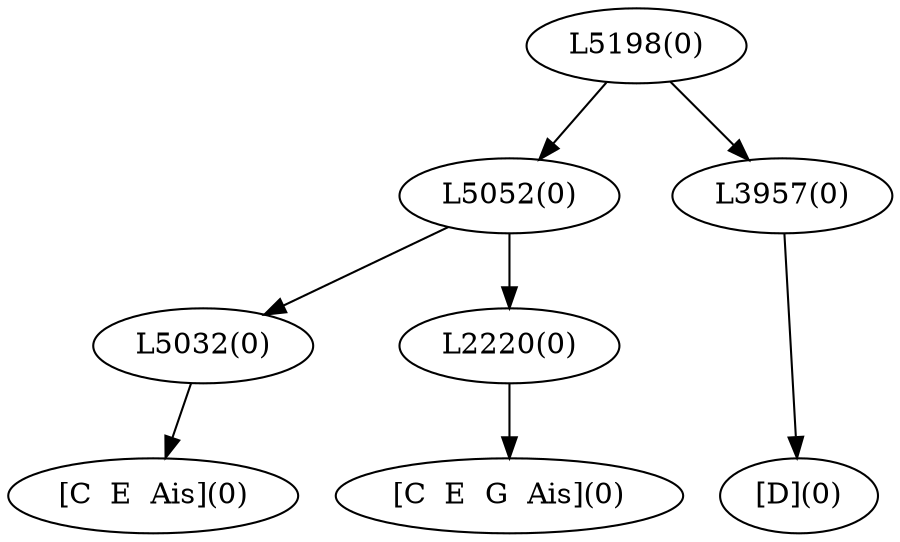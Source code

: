 digraph sample{
"L5032(0)"->"[C  E  Ais](0)"
"L2220(0)"->"[C  E  G  Ais](0)"
"L5052(0)"->"L5032(0)"
"L5052(0)"->"L2220(0)"
"L3957(0)"->"[D](0)"
"L5198(0)"->"L5052(0)"
"L5198(0)"->"L3957(0)"
{rank = min; "L5198(0)"}
{rank = same; "L5052(0)"; "L3957(0)";}
{rank = same; "L5032(0)"; "L2220(0)";}
{rank = max; "[C  E  Ais](0)"; "[C  E  G  Ais](0)"; "[D](0)";}
}